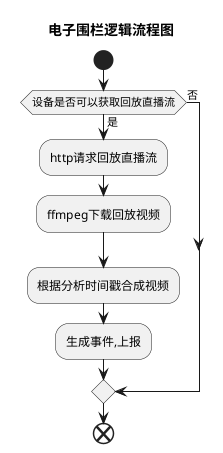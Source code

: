 @startuml
title 电子围栏逻辑流程图

start
'    :model-dispatch分析;
    if (设备是否可以获取回放直播流) then(否)

    else(是)
        :http请求回放直播流;
        :ffmpeg下载回放视频;
        :根据分析时间戳合成视频;
        :生成事件,上报;
    endif
end
@enduml
